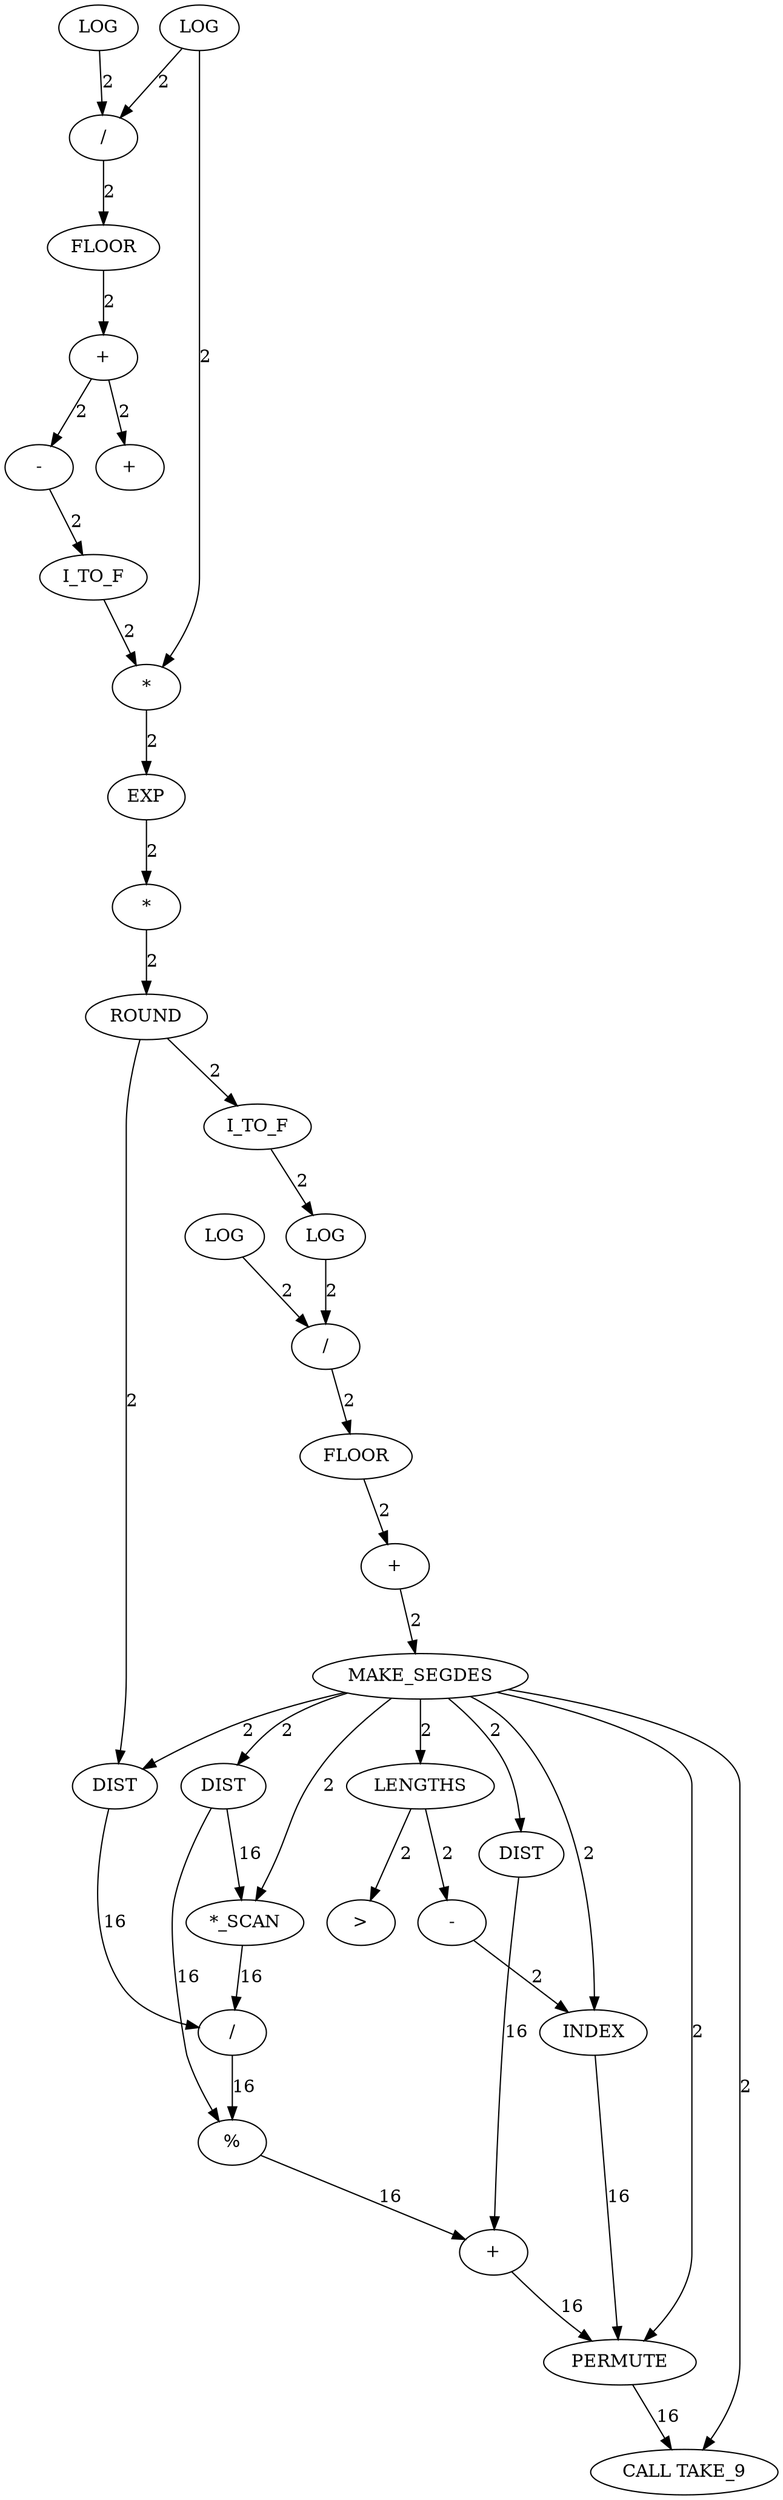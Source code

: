 digraph {
	ep_A_INST_9026 [label="-" cost=86]
	ep_A_INST_1396 [label=I_TO_F cost=86]
	ep_A_INST_8984 [label="*_SCAN" cost=215]
	ep_A_INST_1390 [label=FLOOR cost=1934]
	ep_A_INST_9018 [label="+" cost=87]
	ep_A_INST_1410 [label="+" cost=0]
	ep_A_INST_9004 [label="/" cost=172]
	ep_A_INST_8952 [label=LOG cost=85]
	ep_A_INST_1401 [label=ROUND cost=603]
	ep_A_INST_8966 [label=LOG cost=86]
	ep_A_INST_8959 [label="*" cost=86]
	ep_A_INST_8955 [label="/" cost=86]
	ep_A_INST_8996 [label=DIST cost=44]
	ep_A_INST_9024 [label=LENGTHS cost=86]
	ep_A_INST_8971 [label="/" cost=85]
	ep_A_INST_8973 [label="+" cost=86]
	ep_A_INST_9015 [label="%" cost=258]
	ep_A_INST_9034 [label=INDEX cost=3483]
	ep_A_INST_8972 [label=FLOOR cost=86]
	ep_A_INST_1395 [label="-" cost=44]
	ep_A_INST_8960 [label=EXP cost=6621]
	ep_A_INST_8968 [label=LOG cost=86]
	ep_A_INST_1391 [label="+" cost=129]
	ep_A_INST_8982 [label=DIST cost=85]
	ep_A_INST_8950 [label=LOG cost=2022]
	ep_A_INST_8963 [label=I_TO_F cost=44]
	ep_A_INST_1406 [label="\>" cost=301]
	ep_A_INST_8976 [label=MAKE_SEGDES cost=129]
	ep_A_INST_1400 [label="*" cost=85]
	ep_A_INST_1413 [label="CALL TAKE_9" cost=0]
	ep_A_INST_8989 [label=DIST cost=44]
	ep_A_INST_9042 [label=PERMUTE cost=258]
	ep_A_INST_9026 -> ep_A_INST_9034 [label=2 cost=2]
	ep_A_INST_1396 -> ep_A_INST_8959 [label=2 cost=2]
	ep_A_INST_8984 -> ep_A_INST_9004 [label=16 cost=16]
	ep_A_INST_1390 -> ep_A_INST_1391 [label=2 cost=2]
	ep_A_INST_9018 -> ep_A_INST_9042 [label=16 cost=16]
	ep_A_INST_9004 -> ep_A_INST_9015 [label=16 cost=16]
	ep_A_INST_8952 -> ep_A_INST_8955 [label=2 cost=2]
	ep_A_INST_8952 -> ep_A_INST_8959 [label=2 cost=2]
	ep_A_INST_1401 -> ep_A_INST_8963 [label=2 cost=2]
	ep_A_INST_1401 -> ep_A_INST_8989 [label=2 cost=2]
	ep_A_INST_8966 -> ep_A_INST_8971 [label=2 cost=2]
	ep_A_INST_8959 -> ep_A_INST_8960 [label=2 cost=2]
	ep_A_INST_8955 -> ep_A_INST_1390 [label=2 cost=2]
	ep_A_INST_8996 -> ep_A_INST_9018 [label=16 cost=16]
	ep_A_INST_9024 -> ep_A_INST_9026 [label=2 cost=2]
	ep_A_INST_9024 -> ep_A_INST_1406 [label=2 cost=2]
	ep_A_INST_8971 -> ep_A_INST_8972 [label=2 cost=2]
	ep_A_INST_8973 -> ep_A_INST_8976 [label=2 cost=2]
	ep_A_INST_9015 -> ep_A_INST_9018 [label=16 cost=16]
	ep_A_INST_9034 -> ep_A_INST_9042 [label=16 cost=16]
	ep_A_INST_8972 -> ep_A_INST_8973 [label=2 cost=2]
	ep_A_INST_1395 -> ep_A_INST_1396 [label=2 cost=2]
	ep_A_INST_8960 -> ep_A_INST_1400 [label=2 cost=2]
	ep_A_INST_8968 -> ep_A_INST_8971 [label=2 cost=2]
	ep_A_INST_1391 -> ep_A_INST_1395 [label=2 cost=2]
	ep_A_INST_1391 -> ep_A_INST_1410 [label=2 cost=2]
	ep_A_INST_8982 -> ep_A_INST_8984 [label=16 cost=16]
	ep_A_INST_8982 -> ep_A_INST_9015 [label=16 cost=16]
	ep_A_INST_8950 -> ep_A_INST_8955 [label=2 cost=2]
	ep_A_INST_8963 -> ep_A_INST_8966 [label=2 cost=2]
	ep_A_INST_8976 -> ep_A_INST_8982 [label=2 cost=2]
	ep_A_INST_8976 -> ep_A_INST_8984 [label=2 cost=2]
	ep_A_INST_8976 -> ep_A_INST_8989 [label=2 cost=2]
	ep_A_INST_8976 -> ep_A_INST_8996 [label=2 cost=2]
	ep_A_INST_8976 -> ep_A_INST_9024 [label=2 cost=2]
	ep_A_INST_8976 -> ep_A_INST_9034 [label=2 cost=2]
	ep_A_INST_8976 -> ep_A_INST_9042 [label=2 cost=2]
	ep_A_INST_8976 -> ep_A_INST_1413 [label=2 cost=2]
	ep_A_INST_1400 -> ep_A_INST_1401 [label=2 cost=2]
	ep_A_INST_8989 -> ep_A_INST_9004 [label=16 cost=16]
	ep_A_INST_9042 -> ep_A_INST_1413 [label=16 cost=16]
}
